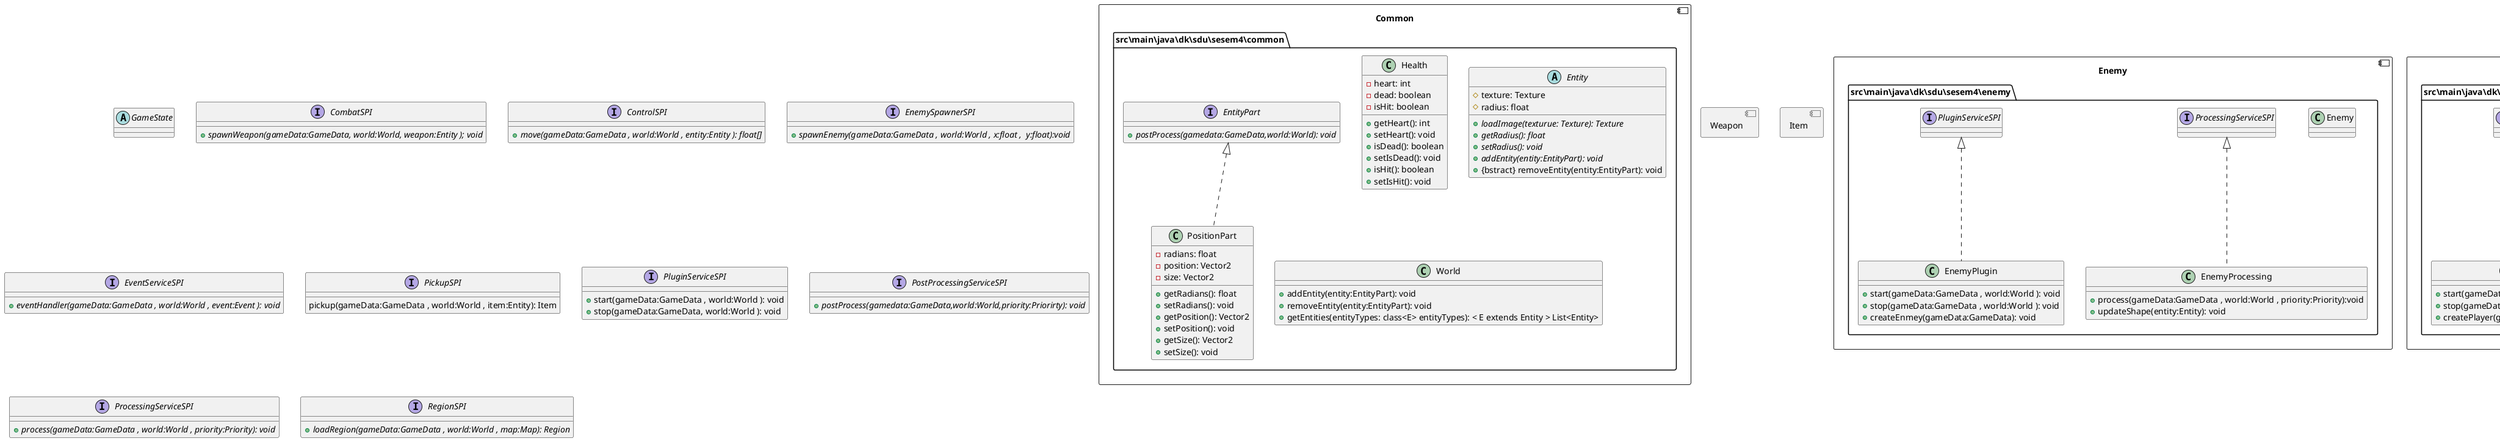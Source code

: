 @startuml Class diagram
/' allowmixing '/
'https://plantuml.com/class-diagram
/' skinparam component{
    BackgroundColor Green
} '/
abstract class GameState
interface CombatSPI{
    + {abstract} spawnWeapon(gameData:GameData, world:World, weapon:Entity ); void

}
interface ControlSPI{
    + {abstract} move(gameData:GameData , world:World , entity:Entity ): float[]

}
interface EnemySpawnerSPI{
    + {abstract} spawnEnemy(gameData:GameData , world:World , x:float ,  y:float):void

}
interface EventServiceSPI{
    + {abstract} eventHandler(gameData:GameData , world:World , event:Event ): void

}
interface PickupSPI{
     pickup(gameData:GameData , world:World , item:Entity): Item

}
interface PluginServiceSPI{
    +  start(gameData:GameData , world:World ): void
    +  stop(gameData:GameData, world:World ): void
}

interface PostProcessingServiceSPI{
    + {abstract} postProcess(gamedata:GameData,world:World,priority:Priorirty): void
}
interface ProcessingServiceSPI{
    + {abstract} process(gameData:GameData , world:World , priority:Priority): void
}
interface RegionSPI{
    + {abstract} loadRegion(gameData:GameData , world:World , map:Map): Region

}
component Enemy {
    package src\main\java\dk\sdu\sesem4\enemy{
        class Enemy{

     }
        class EnemyProcessing implements ProcessingServiceSPI{
            + process(gameData:GameData , world:World , priority:Priority):void
            + updateShape(entity:Entity): void
    }

        class EnemyPlugin implements PluginServiceSPI{
            
                + start(gameData:GameData , world:World ): void
                + stop(gameData:GameData , world:World ): void
                + createEnmey(gameData:GameData): void
    }
    }
}
component Player{
    package src\main\java\dk\sdu\sesem4\player{
        class Player  {
        
        
        }
        class PlayerProcessing implements ProcessingServiceSPI{
            + process(gameData:GameData , world:World , priority:Priority):void
            + updateShape(entity:Entity): void
        }
        class PlayerPlugin implements PluginServiceSPI{
            + start(gameData:GameData , world:World ): void
            + stop(gameData:GameData , world:World ): void
            + createPlayer(gameData:GameData): void
        }

    }
    

}
component Weapon{

}
component Item{

}



component Common{
    package src\main\java\dk\sdu\sesem4\common{
        class Health{
            - heart: int
            - dead: boolean
            - isHit: boolean
            + getHeart(): int
            + setHeart(): void
            + isDead(): boolean
            + setIsDead(): void
            + isHit(): boolean
            + setIsHit(): void
        }
        abstract class Entity{
            # texture: Texture
            # radius: float
           
            + {abstract} loadImage(texturue: Texture): Texture
            + {abstract} getRadius(): float
            + {abstract} setRadius(): void
            + {abstract} addEntity(entity:EntityPart): void
            + {bstract} removeEntity(entity:EntityPart): void
        }
        interface EntityPart{
            + {abstract} postProcess(gamedata:GameData,world:World): void
        }
        class PositionPart implements EntityPart{
            - radians: float
            - position: Vector2
            - size: Vector2 
            + getRadians(): float
            + setRadians(): void
            + getPosition(): Vector2
            + setPosition(): void
            + getSize(): Vector2
            + setSize(): void
             
        }
        class World{
             + addEntity(entity:EntityPart): void
             +  removeEntity(entity:EntityPart): void
             + getEntities(entityTypes: class<E> entityTypes): < E extends Entity > List<Entity>  
        }
    }
}
        component Map{
            package  src\main\java\dk\sdu\sesem4\map{


            }
        }
        component Region{
            package src\main\java\dk\sdu\sesem4\region{

            }
        }
        component EnemySpawner{
            package src\main\java\dk\sdu\sesem4\common{

            }
        }


    


component Collision{
    package src\main\java\dk\sdu\sesem4\collision{
        class CollisionDetector implements PostProcessingServiceSPI{

            + }postProcess(gamedata:GameData,world:World,priority:Priorirty): void
            + isCollided(entity1: Entity, entity2: Entity):boolean

        }
    }
    


/' class PlayerProcessor '/
/' class PlayerPlugin '/

component Core{
    class Game
    class Main

}

/' class LifePart '/
/' class Entity{

+ {abstract} Texture loadImage()
+ {abstract} void render(SpriteBatch)
+ {abstract} void update()

} '/
/' ProcessingServiceSPI <.. Player
 '/interface IGamePlugingService{
 {abstract} + void start()
 {abstract} + void stop()
}

/' Entity <|-- Player
Entity <|-- Enemy
Entity <|-- Sword '/




@enduml

/' @startuml
component [$C1]
component [$C2] $C2
component [$C2] as dollarC2
remove $C1
remove $C2
remove dollarC2
@enduml '/
